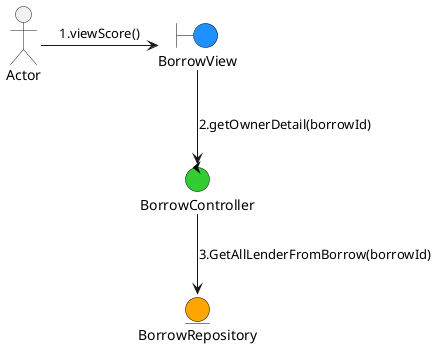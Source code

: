 @startuml ShowUserScore

skinparam boundary {
  backgroundColor DodgerBlue
  borderColor black
}

skinparam control {
  backgroundColor LimeGreen
  borderColor black
}

skinparam entity {
  backgroundColor Orange
  borderColor black
}

actor Actor
boundary BorrowView
control BorrowController
entity BorrowRepository

Actor -right-> (BorrowView) : 1.viewScore()
(BorrowView) --> (BorrowController) : 2.getOwnerDetail(borrowId)
(BorrowController) --> (BorrowRepository) : 3.GetAllLenderFromBorrow(borrowId)

@enduml